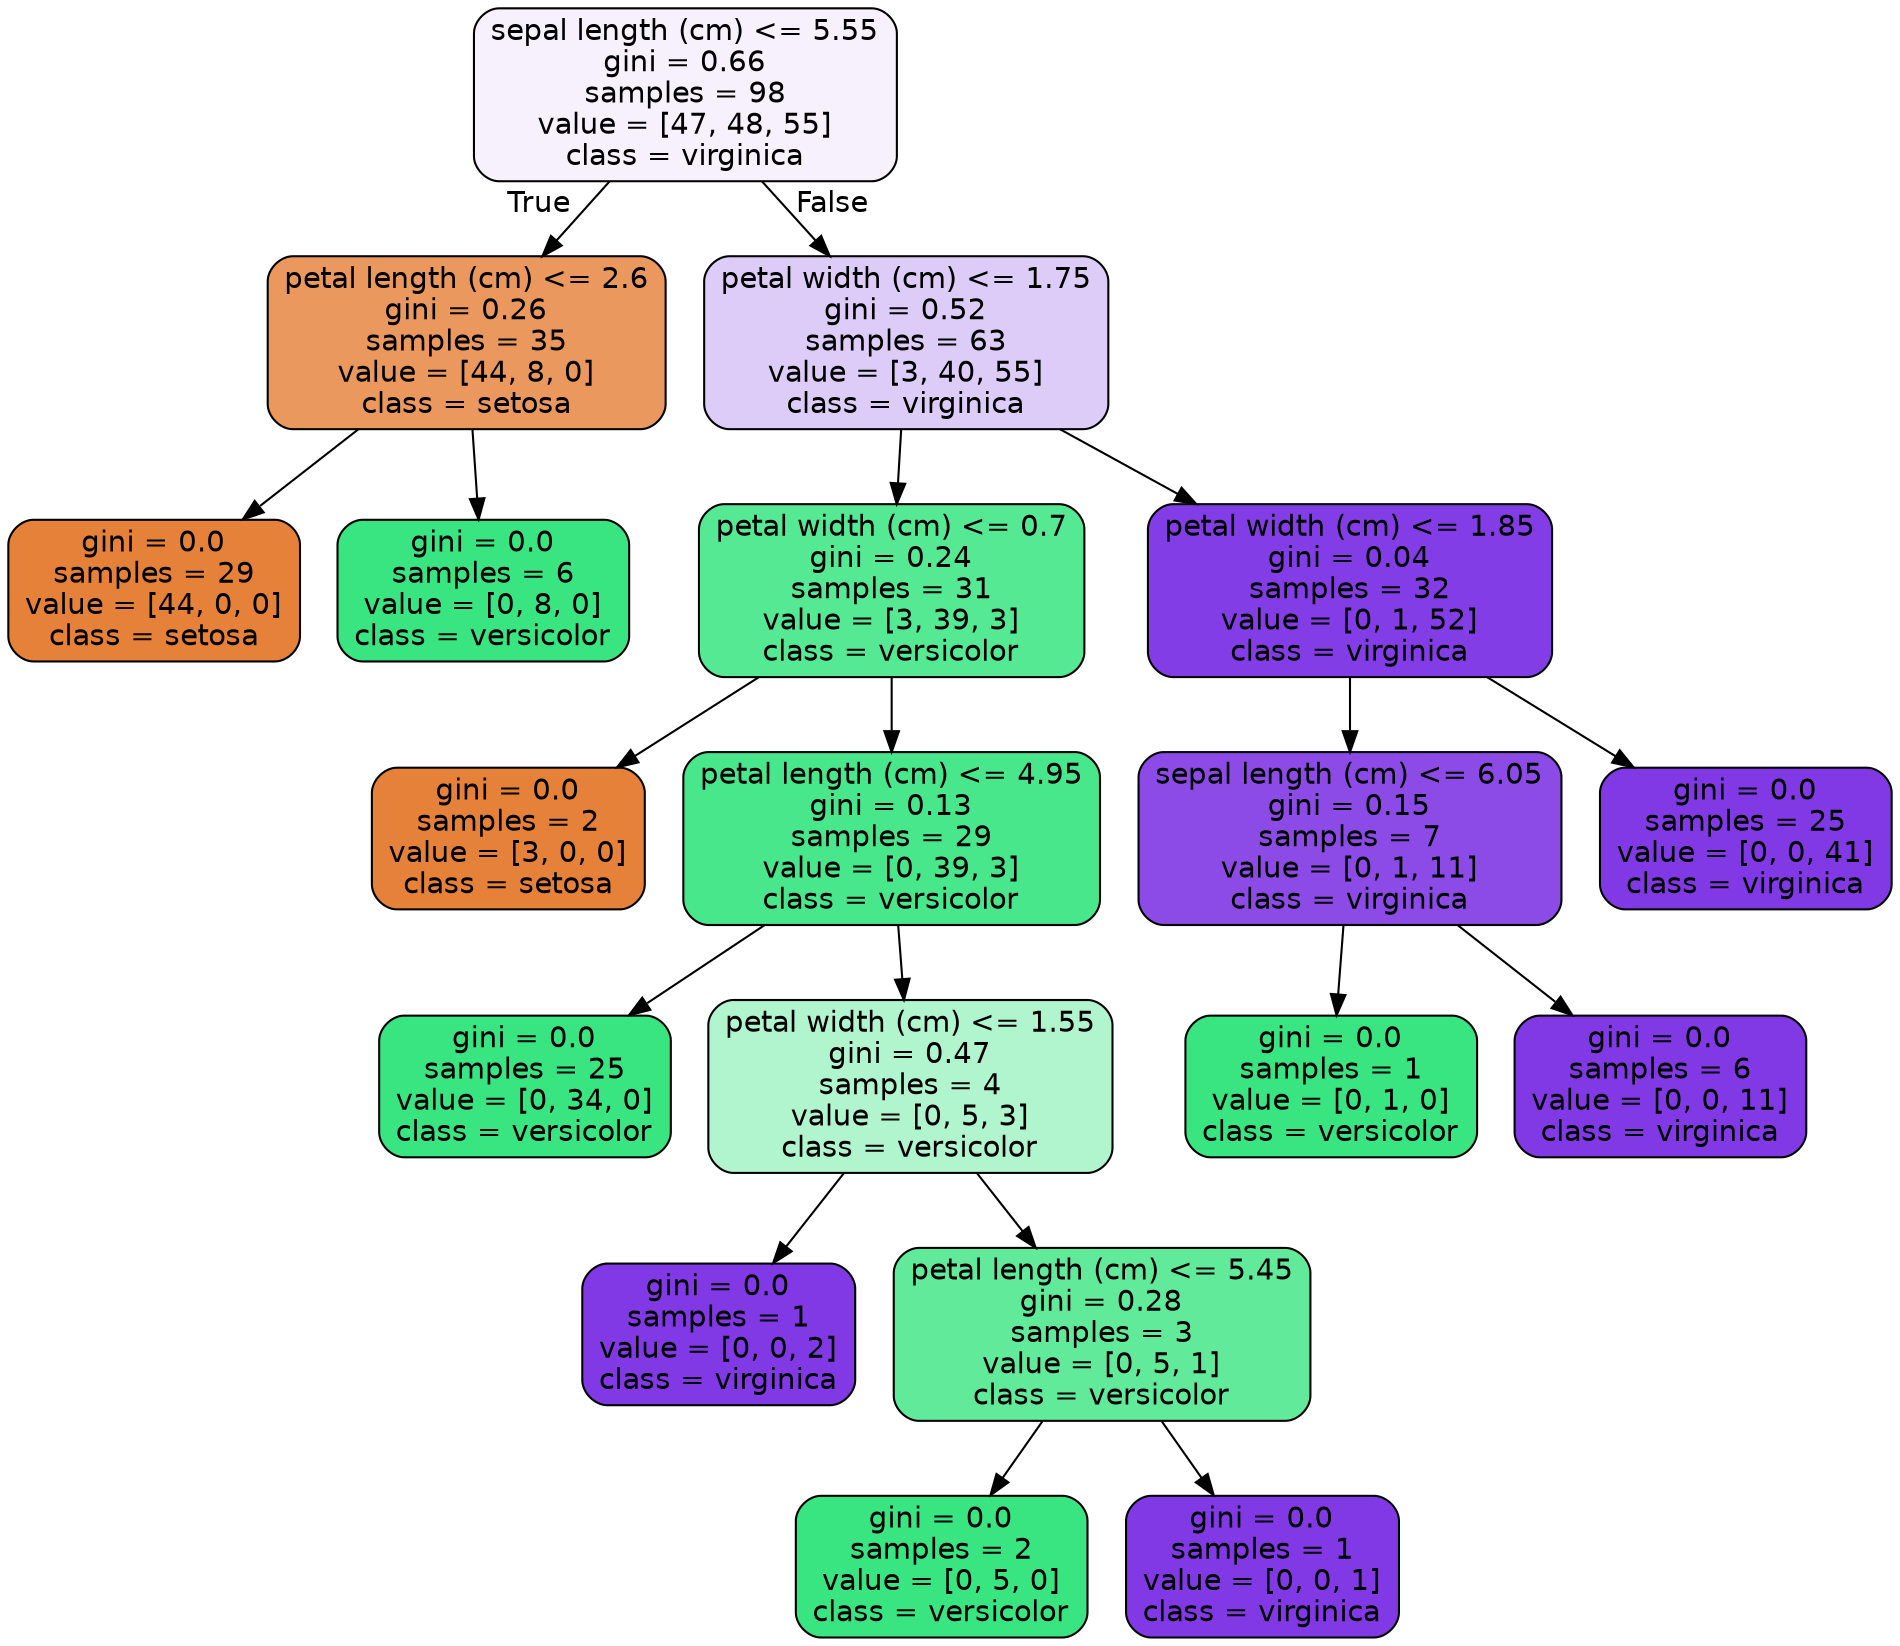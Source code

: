 digraph Tree {
node [shape=box, style="filled, rounded", color="black", fontname=helvetica] ;
edge [fontname=helvetica] ;
0 [label="sepal length (cm) <= 5.55\ngini = 0.66\nsamples = 98\nvalue = [47, 48, 55]\nclass = virginica", fillcolor="#f6f1fd"] ;
1 [label="petal length (cm) <= 2.6\ngini = 0.26\nsamples = 35\nvalue = [44, 8, 0]\nclass = setosa", fillcolor="#ea985d"] ;
0 -> 1 [labeldistance=2.5, labelangle=45, headlabel="True"] ;
2 [label="gini = 0.0\nsamples = 29\nvalue = [44, 0, 0]\nclass = setosa", fillcolor="#e58139"] ;
1 -> 2 ;
3 [label="gini = 0.0\nsamples = 6\nvalue = [0, 8, 0]\nclass = versicolor", fillcolor="#39e581"] ;
1 -> 3 ;
4 [label="petal width (cm) <= 1.75\ngini = 0.52\nsamples = 63\nvalue = [3, 40, 55]\nclass = virginica", fillcolor="#deccf8"] ;
0 -> 4 [labeldistance=2.5, labelangle=-45, headlabel="False"] ;
5 [label="petal width (cm) <= 0.7\ngini = 0.24\nsamples = 31\nvalue = [3, 39, 3]\nclass = versicolor", fillcolor="#55e993"] ;
4 -> 5 ;
6 [label="gini = 0.0\nsamples = 2\nvalue = [3, 0, 0]\nclass = setosa", fillcolor="#e58139"] ;
5 -> 6 ;
7 [label="petal length (cm) <= 4.95\ngini = 0.13\nsamples = 29\nvalue = [0, 39, 3]\nclass = versicolor", fillcolor="#48e78b"] ;
5 -> 7 ;
8 [label="gini = 0.0\nsamples = 25\nvalue = [0, 34, 0]\nclass = versicolor", fillcolor="#39e581"] ;
7 -> 8 ;
9 [label="petal width (cm) <= 1.55\ngini = 0.47\nsamples = 4\nvalue = [0, 5, 3]\nclass = versicolor", fillcolor="#b0f5cd"] ;
7 -> 9 ;
10 [label="gini = 0.0\nsamples = 1\nvalue = [0, 0, 2]\nclass = virginica", fillcolor="#8139e5"] ;
9 -> 10 ;
11 [label="petal length (cm) <= 5.45\ngini = 0.28\nsamples = 3\nvalue = [0, 5, 1]\nclass = versicolor", fillcolor="#61ea9a"] ;
9 -> 11 ;
12 [label="gini = 0.0\nsamples = 2\nvalue = [0, 5, 0]\nclass = versicolor", fillcolor="#39e581"] ;
11 -> 12 ;
13 [label="gini = 0.0\nsamples = 1\nvalue = [0, 0, 1]\nclass = virginica", fillcolor="#8139e5"] ;
11 -> 13 ;
14 [label="petal width (cm) <= 1.85\ngini = 0.04\nsamples = 32\nvalue = [0, 1, 52]\nclass = virginica", fillcolor="#833de6"] ;
4 -> 14 ;
15 [label="sepal length (cm) <= 6.05\ngini = 0.15\nsamples = 7\nvalue = [0, 1, 11]\nclass = virginica", fillcolor="#8c4be7"] ;
14 -> 15 ;
16 [label="gini = 0.0\nsamples = 1\nvalue = [0, 1, 0]\nclass = versicolor", fillcolor="#39e581"] ;
15 -> 16 ;
17 [label="gini = 0.0\nsamples = 6\nvalue = [0, 0, 11]\nclass = virginica", fillcolor="#8139e5"] ;
15 -> 17 ;
18 [label="gini = 0.0\nsamples = 25\nvalue = [0, 0, 41]\nclass = virginica", fillcolor="#8139e5"] ;
14 -> 18 ;
}